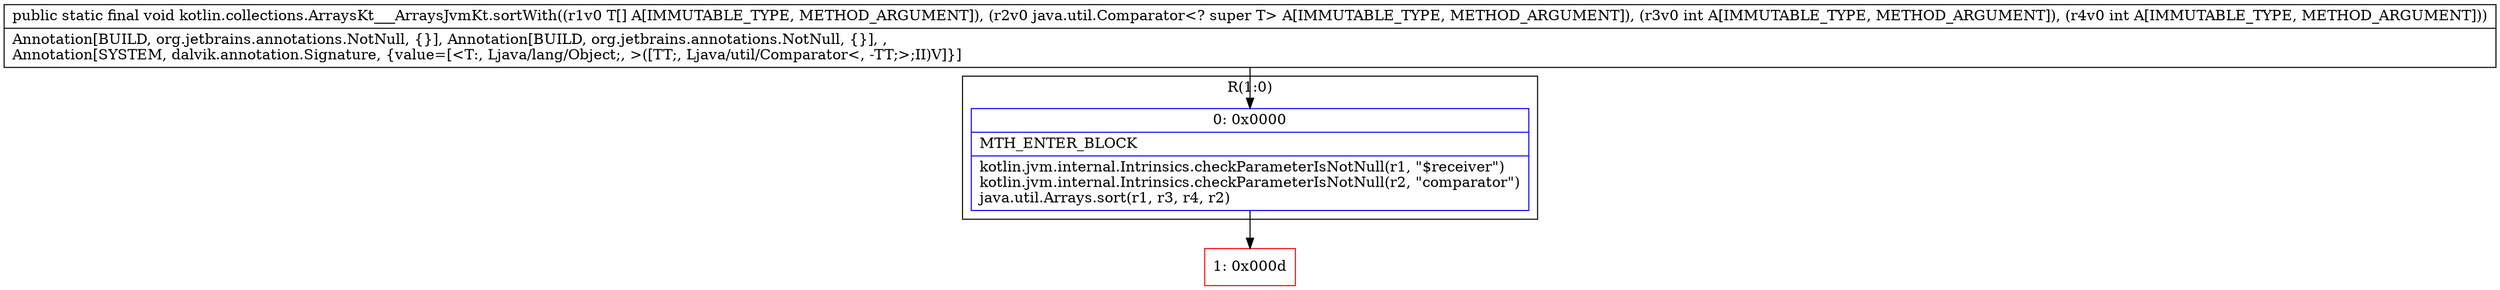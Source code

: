 digraph "CFG forkotlin.collections.ArraysKt___ArraysJvmKt.sortWith([Ljava\/lang\/Object;Ljava\/util\/Comparator;II)V" {
subgraph cluster_Region_286597760 {
label = "R(1:0)";
node [shape=record,color=blue];
Node_0 [shape=record,label="{0\:\ 0x0000|MTH_ENTER_BLOCK\l|kotlin.jvm.internal.Intrinsics.checkParameterIsNotNull(r1, \"$receiver\")\lkotlin.jvm.internal.Intrinsics.checkParameterIsNotNull(r2, \"comparator\")\ljava.util.Arrays.sort(r1, r3, r4, r2)\l}"];
}
Node_1 [shape=record,color=red,label="{1\:\ 0x000d}"];
MethodNode[shape=record,label="{public static final void kotlin.collections.ArraysKt___ArraysJvmKt.sortWith((r1v0 T[] A[IMMUTABLE_TYPE, METHOD_ARGUMENT]), (r2v0 java.util.Comparator\<? super T\> A[IMMUTABLE_TYPE, METHOD_ARGUMENT]), (r3v0 int A[IMMUTABLE_TYPE, METHOD_ARGUMENT]), (r4v0 int A[IMMUTABLE_TYPE, METHOD_ARGUMENT]))  | Annotation[BUILD, org.jetbrains.annotations.NotNull, \{\}], Annotation[BUILD, org.jetbrains.annotations.NotNull, \{\}], , \lAnnotation[SYSTEM, dalvik.annotation.Signature, \{value=[\<T:, Ljava\/lang\/Object;, \>([TT;, Ljava\/util\/Comparator\<, \-TT;\>;II)V]\}]\l}"];
MethodNode -> Node_0;
Node_0 -> Node_1;
}

